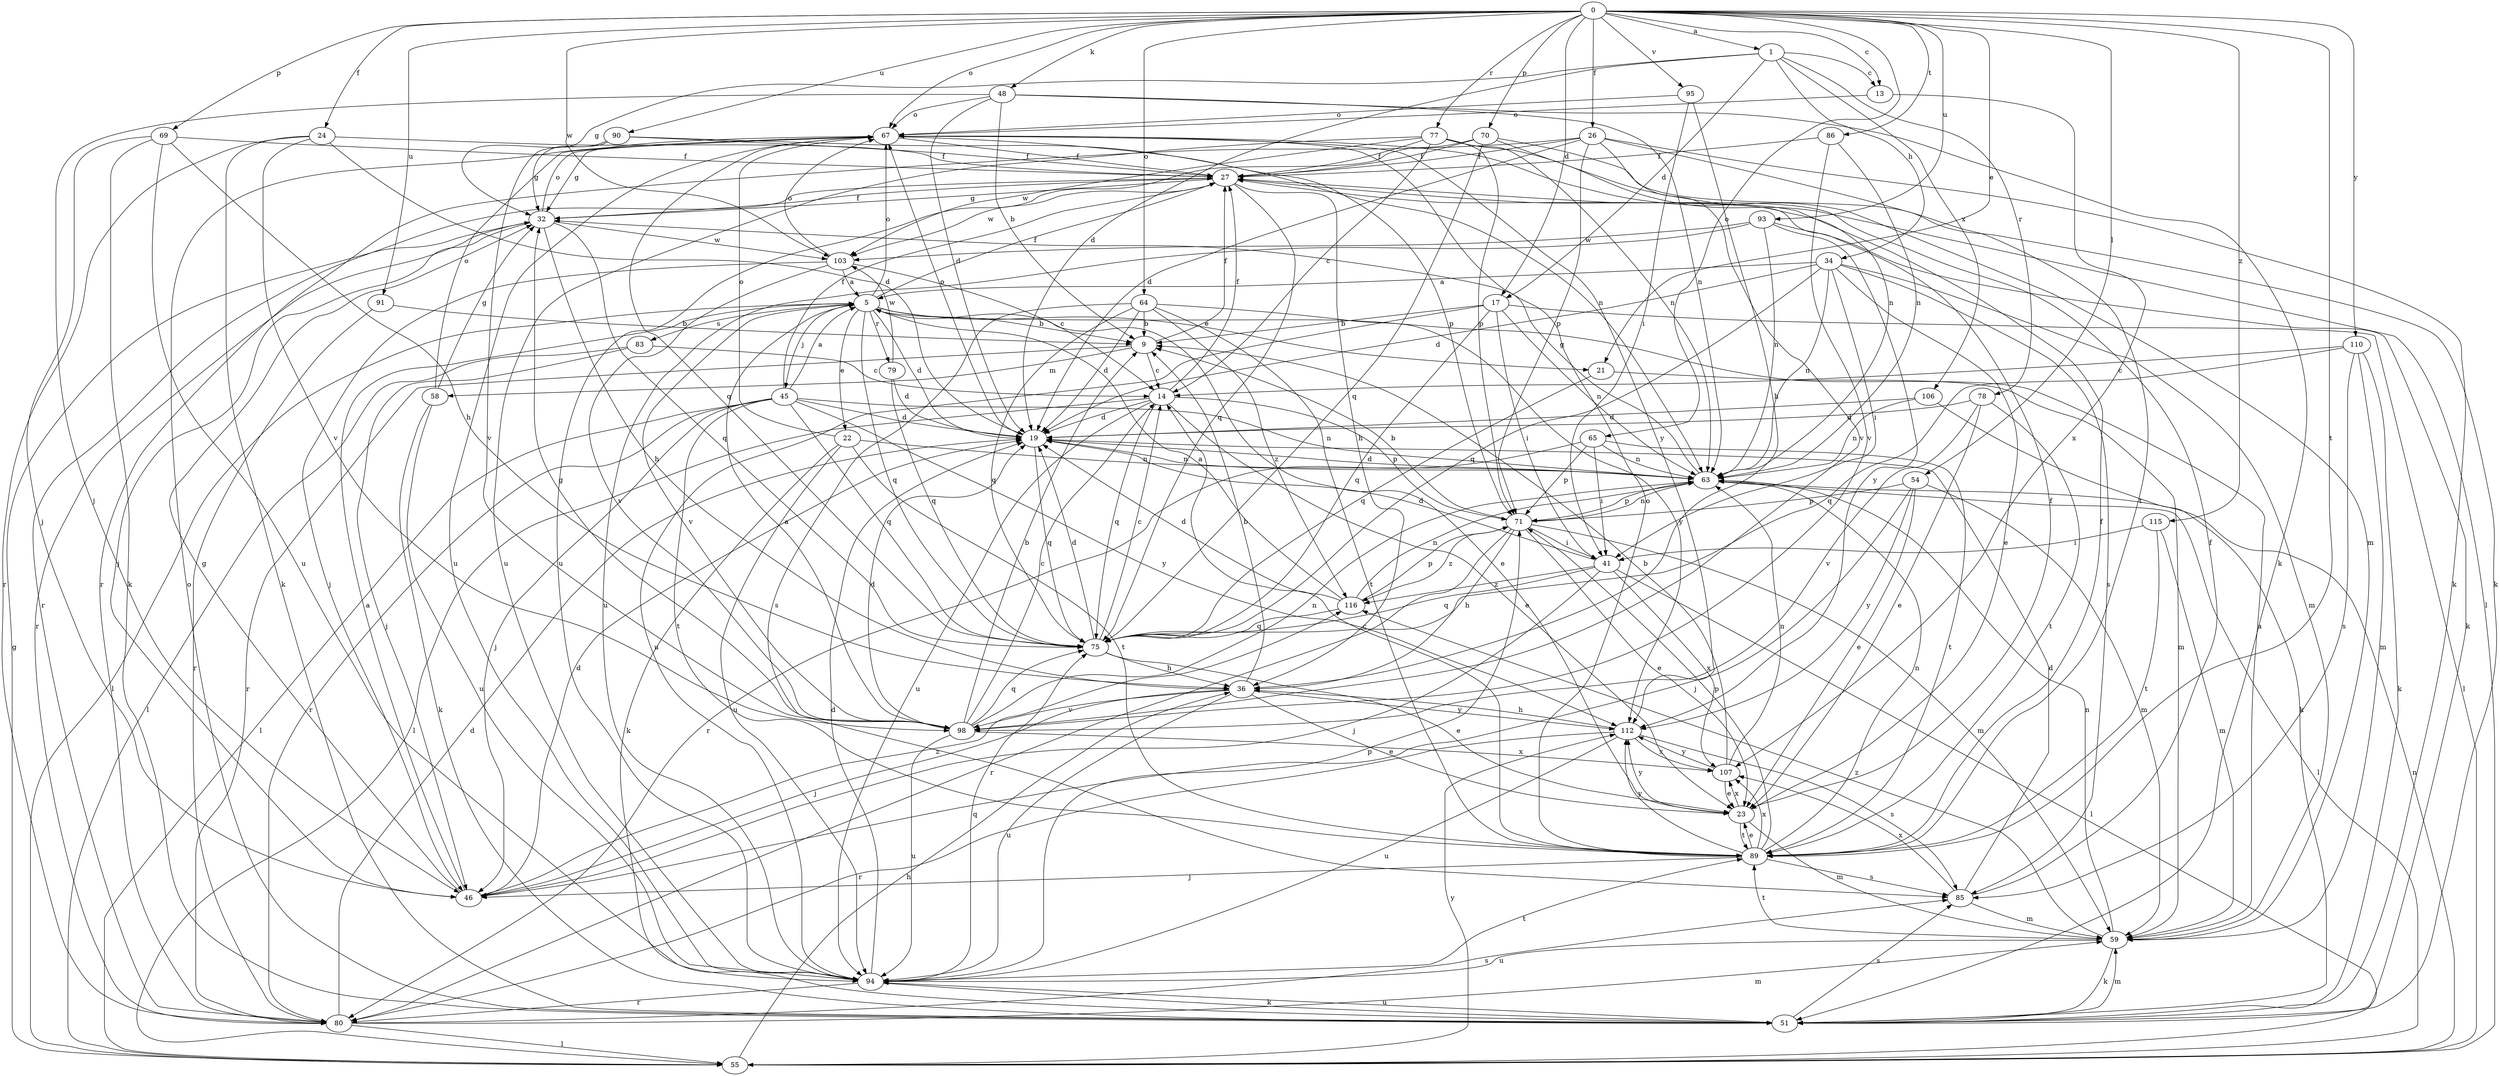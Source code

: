 strict digraph  {
0;
1;
5;
9;
13;
14;
17;
19;
21;
22;
23;
24;
26;
27;
32;
34;
36;
41;
45;
46;
48;
51;
54;
55;
58;
59;
63;
64;
65;
67;
69;
70;
71;
75;
77;
78;
79;
80;
83;
85;
86;
89;
90;
91;
93;
94;
95;
98;
103;
106;
107;
110;
112;
115;
116;
0 -> 1  [label=a];
0 -> 13  [label=c];
0 -> 17  [label=d];
0 -> 21  [label=e];
0 -> 24  [label=f];
0 -> 26  [label=f];
0 -> 48  [label=k];
0 -> 54  [label=l];
0 -> 64  [label=o];
0 -> 65  [label=o];
0 -> 67  [label=o];
0 -> 69  [label=p];
0 -> 70  [label=p];
0 -> 77  [label=r];
0 -> 86  [label=t];
0 -> 89  [label=t];
0 -> 90  [label=u];
0 -> 91  [label=u];
0 -> 93  [label=u];
0 -> 95  [label=v];
0 -> 103  [label=w];
0 -> 110  [label=y];
0 -> 115  [label=z];
1 -> 13  [label=c];
1 -> 17  [label=d];
1 -> 19  [label=d];
1 -> 32  [label=g];
1 -> 34  [label=h];
1 -> 78  [label=r];
1 -> 106  [label=x];
5 -> 9  [label=b];
5 -> 19  [label=d];
5 -> 21  [label=e];
5 -> 22  [label=e];
5 -> 23  [label=e];
5 -> 27  [label=f];
5 -> 45  [label=j];
5 -> 55  [label=l];
5 -> 67  [label=o];
5 -> 75  [label=q];
5 -> 79  [label=r];
5 -> 83  [label=s];
5 -> 98  [label=v];
9 -> 14  [label=c];
9 -> 27  [label=f];
9 -> 58  [label=m];
9 -> 80  [label=r];
13 -> 67  [label=o];
13 -> 107  [label=x];
14 -> 19  [label=d];
14 -> 23  [label=e];
14 -> 27  [label=f];
14 -> 55  [label=l];
14 -> 71  [label=p];
14 -> 75  [label=q];
14 -> 94  [label=u];
17 -> 9  [label=b];
17 -> 41  [label=i];
17 -> 55  [label=l];
17 -> 63  [label=n];
17 -> 75  [label=q];
17 -> 94  [label=u];
19 -> 63  [label=n];
19 -> 67  [label=o];
19 -> 75  [label=q];
21 -> 59  [label=m];
21 -> 75  [label=q];
22 -> 51  [label=k];
22 -> 63  [label=n];
22 -> 67  [label=o];
22 -> 89  [label=t];
22 -> 94  [label=u];
23 -> 27  [label=f];
23 -> 59  [label=m];
23 -> 89  [label=t];
23 -> 107  [label=x];
23 -> 112  [label=y];
24 -> 19  [label=d];
24 -> 27  [label=f];
24 -> 51  [label=k];
24 -> 80  [label=r];
24 -> 98  [label=v];
26 -> 19  [label=d];
26 -> 27  [label=f];
26 -> 51  [label=k];
26 -> 71  [label=p];
26 -> 80  [label=r];
26 -> 89  [label=t];
26 -> 98  [label=v];
27 -> 32  [label=g];
27 -> 36  [label=h];
27 -> 75  [label=q];
27 -> 80  [label=r];
27 -> 103  [label=w];
32 -> 27  [label=f];
32 -> 36  [label=h];
32 -> 46  [label=j];
32 -> 67  [label=o];
32 -> 75  [label=q];
32 -> 80  [label=r];
32 -> 103  [label=w];
34 -> 5  [label=a];
34 -> 19  [label=d];
34 -> 23  [label=e];
34 -> 41  [label=i];
34 -> 59  [label=m];
34 -> 63  [label=n];
34 -> 75  [label=q];
34 -> 85  [label=s];
36 -> 9  [label=b];
36 -> 23  [label=e];
36 -> 46  [label=j];
36 -> 94  [label=u];
36 -> 98  [label=v];
36 -> 112  [label=y];
41 -> 19  [label=d];
41 -> 46  [label=j];
41 -> 55  [label=l];
41 -> 75  [label=q];
41 -> 107  [label=x];
41 -> 116  [label=z];
45 -> 5  [label=a];
45 -> 19  [label=d];
45 -> 27  [label=f];
45 -> 46  [label=j];
45 -> 55  [label=l];
45 -> 63  [label=n];
45 -> 75  [label=q];
45 -> 80  [label=r];
45 -> 89  [label=t];
45 -> 112  [label=y];
46 -> 5  [label=a];
46 -> 19  [label=d];
46 -> 32  [label=g];
46 -> 116  [label=z];
48 -> 9  [label=b];
48 -> 19  [label=d];
48 -> 46  [label=j];
48 -> 51  [label=k];
48 -> 63  [label=n];
48 -> 67  [label=o];
51 -> 59  [label=m];
51 -> 67  [label=o];
51 -> 85  [label=s];
51 -> 94  [label=u];
54 -> 23  [label=e];
54 -> 46  [label=j];
54 -> 59  [label=m];
54 -> 71  [label=p];
54 -> 112  [label=y];
55 -> 32  [label=g];
55 -> 36  [label=h];
55 -> 63  [label=n];
55 -> 112  [label=y];
58 -> 32  [label=g];
58 -> 51  [label=k];
58 -> 67  [label=o];
58 -> 94  [label=u];
59 -> 5  [label=a];
59 -> 51  [label=k];
59 -> 63  [label=n];
59 -> 89  [label=t];
59 -> 94  [label=u];
59 -> 116  [label=z];
63 -> 19  [label=d];
63 -> 32  [label=g];
63 -> 55  [label=l];
63 -> 71  [label=p];
64 -> 9  [label=b];
64 -> 19  [label=d];
64 -> 75  [label=q];
64 -> 85  [label=s];
64 -> 89  [label=t];
64 -> 112  [label=y];
64 -> 116  [label=z];
65 -> 41  [label=i];
65 -> 63  [label=n];
65 -> 71  [label=p];
65 -> 80  [label=r];
65 -> 89  [label=t];
67 -> 27  [label=f];
67 -> 32  [label=g];
67 -> 59  [label=m];
67 -> 71  [label=p];
67 -> 75  [label=q];
67 -> 94  [label=u];
67 -> 112  [label=y];
69 -> 27  [label=f];
69 -> 36  [label=h];
69 -> 46  [label=j];
69 -> 51  [label=k];
69 -> 94  [label=u];
70 -> 27  [label=f];
70 -> 51  [label=k];
70 -> 63  [label=n];
70 -> 75  [label=q];
70 -> 94  [label=u];
71 -> 9  [label=b];
71 -> 23  [label=e];
71 -> 36  [label=h];
71 -> 41  [label=i];
71 -> 59  [label=m];
71 -> 63  [label=n];
71 -> 80  [label=r];
71 -> 116  [label=z];
75 -> 14  [label=c];
75 -> 19  [label=d];
75 -> 23  [label=e];
75 -> 36  [label=h];
77 -> 14  [label=c];
77 -> 27  [label=f];
77 -> 55  [label=l];
77 -> 63  [label=n];
77 -> 71  [label=p];
77 -> 94  [label=u];
77 -> 103  [label=w];
78 -> 19  [label=d];
78 -> 23  [label=e];
78 -> 89  [label=t];
78 -> 98  [label=v];
79 -> 19  [label=d];
79 -> 75  [label=q];
79 -> 103  [label=w];
80 -> 19  [label=d];
80 -> 55  [label=l];
80 -> 59  [label=m];
80 -> 85  [label=s];
83 -> 14  [label=c];
83 -> 46  [label=j];
83 -> 55  [label=l];
85 -> 19  [label=d];
85 -> 27  [label=f];
85 -> 59  [label=m];
85 -> 107  [label=x];
86 -> 27  [label=f];
86 -> 63  [label=n];
86 -> 98  [label=v];
89 -> 14  [label=c];
89 -> 23  [label=e];
89 -> 27  [label=f];
89 -> 46  [label=j];
89 -> 63  [label=n];
89 -> 67  [label=o];
89 -> 71  [label=p];
89 -> 85  [label=s];
89 -> 107  [label=x];
89 -> 112  [label=y];
90 -> 27  [label=f];
90 -> 32  [label=g];
90 -> 63  [label=n];
90 -> 98  [label=v];
91 -> 9  [label=b];
91 -> 80  [label=r];
93 -> 51  [label=k];
93 -> 63  [label=n];
93 -> 94  [label=u];
93 -> 103  [label=w];
93 -> 112  [label=y];
94 -> 19  [label=d];
94 -> 51  [label=k];
94 -> 71  [label=p];
94 -> 75  [label=q];
94 -> 80  [label=r];
94 -> 89  [label=t];
95 -> 36  [label=h];
95 -> 41  [label=i];
95 -> 67  [label=o];
98 -> 5  [label=a];
98 -> 9  [label=b];
98 -> 14  [label=c];
98 -> 19  [label=d];
98 -> 32  [label=g];
98 -> 63  [label=n];
98 -> 75  [label=q];
98 -> 94  [label=u];
98 -> 107  [label=x];
103 -> 5  [label=a];
103 -> 14  [label=c];
103 -> 46  [label=j];
103 -> 67  [label=o];
103 -> 98  [label=v];
106 -> 19  [label=d];
106 -> 51  [label=k];
106 -> 63  [label=n];
107 -> 9  [label=b];
107 -> 23  [label=e];
107 -> 63  [label=n];
107 -> 112  [label=y];
110 -> 14  [label=c];
110 -> 51  [label=k];
110 -> 59  [label=m];
110 -> 75  [label=q];
110 -> 85  [label=s];
112 -> 36  [label=h];
112 -> 80  [label=r];
112 -> 85  [label=s];
112 -> 94  [label=u];
112 -> 107  [label=x];
115 -> 41  [label=i];
115 -> 59  [label=m];
115 -> 89  [label=t];
116 -> 5  [label=a];
116 -> 19  [label=d];
116 -> 63  [label=n];
116 -> 71  [label=p];
116 -> 75  [label=q];
}
